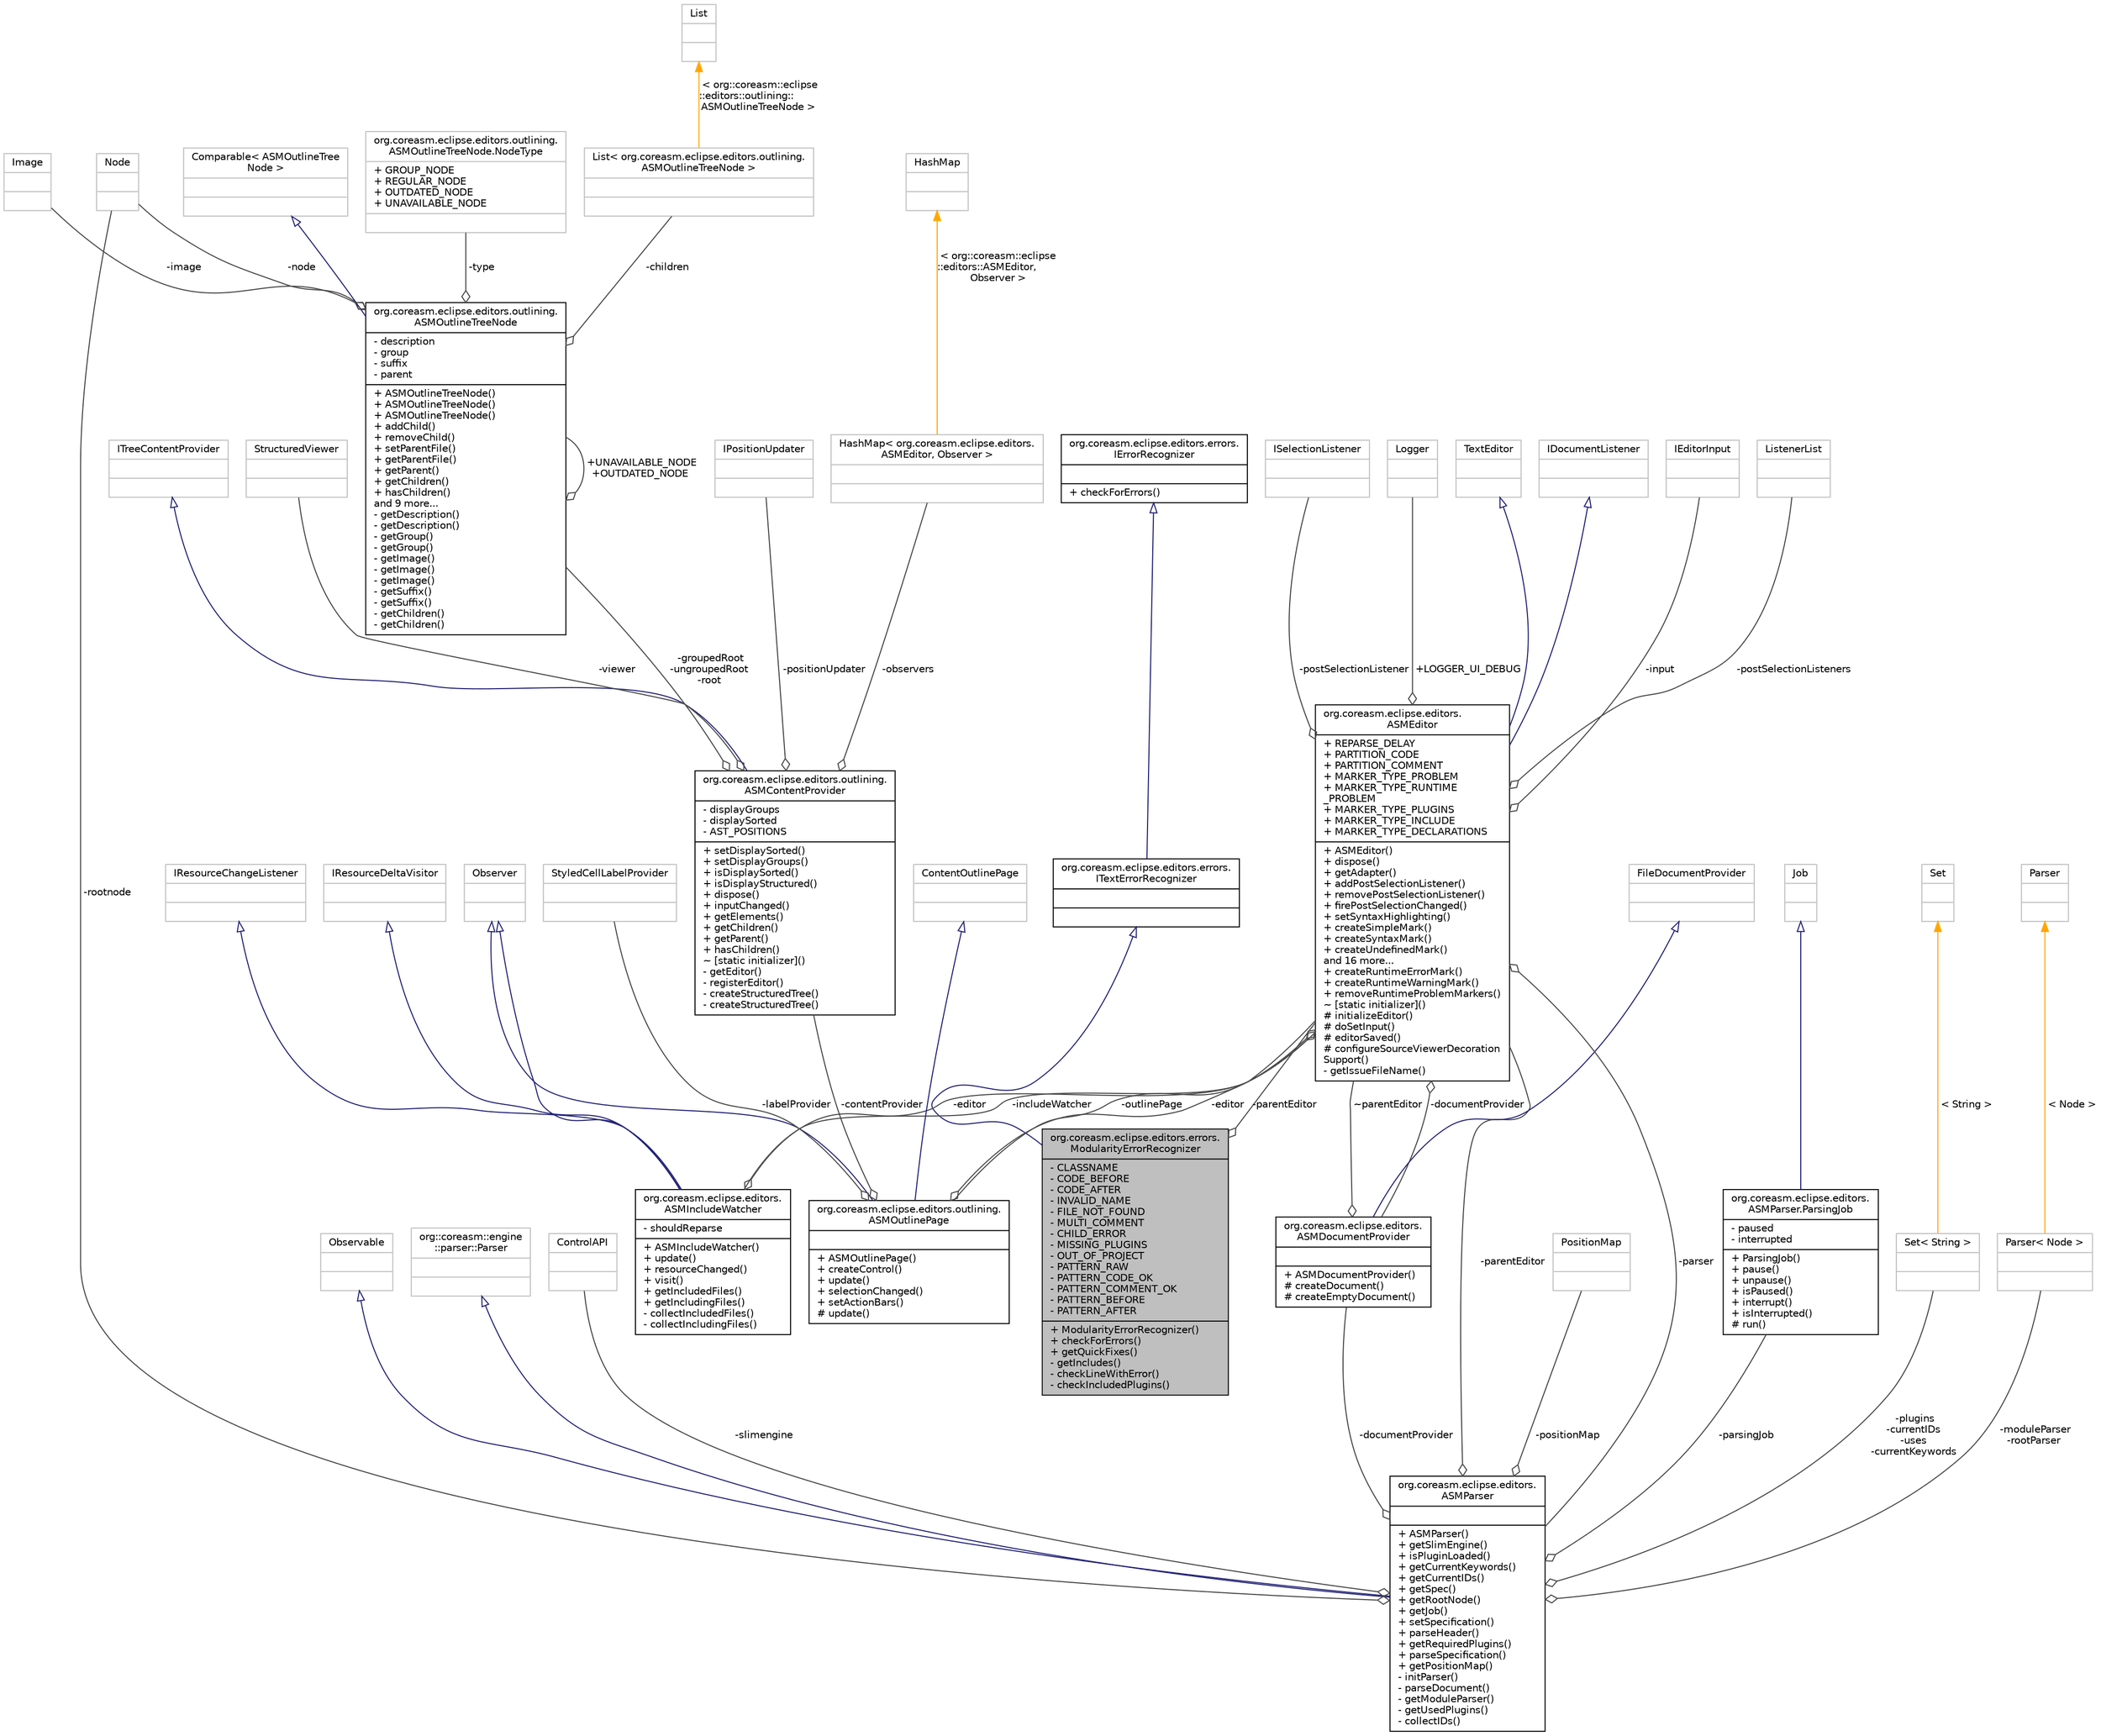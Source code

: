 digraph "org.coreasm.eclipse.editors.errors.ModularityErrorRecognizer"
{
  bgcolor="transparent";
  edge [fontname="Helvetica",fontsize="10",labelfontname="Helvetica",labelfontsize="10"];
  node [fontname="Helvetica",fontsize="10",shape=record];
  Node1 [label="{org.coreasm.eclipse.editors.errors.\lModularityErrorRecognizer\n|- CLASSNAME\l- CODE_BEFORE\l- CODE_AFTER\l- INVALID_NAME\l- FILE_NOT_FOUND\l- MULTI_COMMENT\l- CHILD_ERROR\l- MISSING_PLUGINS\l- OUT_OF_PROJECT\l- PATTERN_RAW\l- PATTERN_CODE_OK\l- PATTERN_COMMENT_OK\l- PATTERN_BEFORE\l- PATTERN_AFTER\l|+ ModularityErrorRecognizer()\l+ checkForErrors()\l+ getQuickFixes()\l- getIncludes()\l- checkLineWithError()\l- checkIncludedPlugins()\l}",height=0.2,width=0.4,color="black", fillcolor="grey75", style="filled" fontcolor="black"];
  Node2 -> Node1 [dir="back",color="midnightblue",fontsize="10",style="solid",arrowtail="onormal",fontname="Helvetica"];
  Node2 [label="{org.coreasm.eclipse.editors.errors.\lITextErrorRecognizer\n||}",height=0.2,width=0.4,color="black",URL="$interfaceorg_1_1coreasm_1_1eclipse_1_1editors_1_1errors_1_1ITextErrorRecognizer.html",tooltip="The ITextErrorRecognizer interface is a marker interface which marks instances of the IErrorRecognize..."];
  Node3 -> Node2 [dir="back",color="midnightblue",fontsize="10",style="solid",arrowtail="onormal",fontname="Helvetica"];
  Node3 [label="{org.coreasm.eclipse.editors.errors.\lIErrorRecognizer\n||+ checkForErrors()\l}",height=0.2,width=0.4,color="black",URL="$interfaceorg_1_1coreasm_1_1eclipse_1_1editors_1_1errors_1_1IErrorRecognizer.html",tooltip="An object implementing IErrorRecognizer is an object which checks an ASMDocument for a certain kind o..."];
  Node4 -> Node1 [color="grey25",fontsize="10",style="solid",label=" -parentEditor" ,arrowhead="odiamond",fontname="Helvetica"];
  Node4 [label="{org.coreasm.eclipse.editors.\lASMEditor\n|+ REPARSE_DELAY\l+ PARTITION_CODE\l+ PARTITION_COMMENT\l+ MARKER_TYPE_PROBLEM\l+ MARKER_TYPE_RUNTIME\l_PROBLEM\l+ MARKER_TYPE_PLUGINS\l+ MARKER_TYPE_INCLUDE\l+ MARKER_TYPE_DECLARATIONS\l|+ ASMEditor()\l+ dispose()\l+ getAdapter()\l+ addPostSelectionListener()\l+ removePostSelectionListener()\l+ firePostSelectionChanged()\l+ setSyntaxHighlighting()\l+ createSimpleMark()\l+ createSyntaxMark()\l+ createUndefinedMark()\land 16 more...\l+ createRuntimeErrorMark()\l+ createRuntimeWarningMark()\l+ removeRuntimeProblemMarkers()\l~ [static initializer]()\l# initializeEditor()\l# doSetInput()\l# editorSaved()\l# configureSourceViewerDecoration\lSupport()\l- getIssueFileName()\l}",height=0.2,width=0.4,color="black",URL="$classorg_1_1coreasm_1_1eclipse_1_1editors_1_1ASMEditor.html",tooltip="The ASMEditor class is the root class of each CoreASM editor which initiates all other classes of the..."];
  Node5 -> Node4 [dir="back",color="midnightblue",fontsize="10",style="solid",arrowtail="onormal",fontname="Helvetica"];
  Node5 [label="{TextEditor\n||}",height=0.2,width=0.4,color="grey75"];
  Node6 -> Node4 [dir="back",color="midnightblue",fontsize="10",style="solid",arrowtail="onormal",fontname="Helvetica"];
  Node6 [label="{IDocumentListener\n||}",height=0.2,width=0.4,color="grey75"];
  Node7 -> Node4 [color="grey25",fontsize="10",style="solid",label=" -input" ,arrowhead="odiamond",fontname="Helvetica"];
  Node7 [label="{IEditorInput\n||}",height=0.2,width=0.4,color="grey75"];
  Node8 -> Node4 [color="grey25",fontsize="10",style="solid",label=" -postSelectionListeners" ,arrowhead="odiamond",fontname="Helvetica"];
  Node8 [label="{ListenerList\n||}",height=0.2,width=0.4,color="grey75"];
  Node9 -> Node4 [color="grey25",fontsize="10",style="solid",label=" -postSelectionListener" ,arrowhead="odiamond",fontname="Helvetica"];
  Node9 [label="{ISelectionListener\n||}",height=0.2,width=0.4,color="grey75"];
  Node10 -> Node4 [color="grey25",fontsize="10",style="solid",label=" -documentProvider" ,arrowhead="odiamond",fontname="Helvetica"];
  Node10 [label="{org.coreasm.eclipse.editors.\lASMDocumentProvider\n||+ ASMDocumentProvider()\l# createDocument()\l# createEmptyDocument()\l}",height=0.2,width=0.4,color="black",URL="$classorg_1_1coreasm_1_1eclipse_1_1editors_1_1ASMDocumentProvider.html",tooltip="This class is a DocumentProvider for ASMDocuments stored as files. "];
  Node11 -> Node10 [dir="back",color="midnightblue",fontsize="10",style="solid",arrowtail="onormal",fontname="Helvetica"];
  Node11 [label="{FileDocumentProvider\n||}",height=0.2,width=0.4,color="grey75"];
  Node4 -> Node10 [color="grey25",fontsize="10",style="solid",label=" ~parentEditor" ,arrowhead="odiamond",fontname="Helvetica"];
  Node12 -> Node4 [color="grey25",fontsize="10",style="solid",label=" +LOGGER_UI_DEBUG" ,arrowhead="odiamond",fontname="Helvetica"];
  Node12 [label="{Logger\n||}",height=0.2,width=0.4,color="grey75"];
  Node13 -> Node4 [color="grey25",fontsize="10",style="solid",label=" -includeWatcher" ,arrowhead="odiamond",fontname="Helvetica"];
  Node13 [label="{org.coreasm.eclipse.editors.\lASMIncludeWatcher\n|- shouldReparse\l|+ ASMIncludeWatcher()\l+ update()\l+ resourceChanged()\l+ visit()\l+ getIncludedFiles()\l+ getIncludingFiles()\l- collectIncludedFiles()\l- collectIncludingFiles()\l}",height=0.2,width=0.4,color="black",URL="$classorg_1_1coreasm_1_1eclipse_1_1editors_1_1ASMIncludeWatcher.html",tooltip="The IncludeWatcher watches included specifications. "];
  Node14 -> Node13 [dir="back",color="midnightblue",fontsize="10",style="solid",arrowtail="onormal",fontname="Helvetica"];
  Node14 [label="{Observer\n||}",height=0.2,width=0.4,color="grey75"];
  Node15 -> Node13 [dir="back",color="midnightblue",fontsize="10",style="solid",arrowtail="onormal",fontname="Helvetica"];
  Node15 [label="{IResourceChangeListener\n||}",height=0.2,width=0.4,color="grey75"];
  Node16 -> Node13 [dir="back",color="midnightblue",fontsize="10",style="solid",arrowtail="onormal",fontname="Helvetica"];
  Node16 [label="{IResourceDeltaVisitor\n||}",height=0.2,width=0.4,color="grey75"];
  Node4 -> Node13 [color="grey25",fontsize="10",style="solid",label=" -editor" ,arrowhead="odiamond",fontname="Helvetica"];
  Node17 -> Node4 [color="grey25",fontsize="10",style="solid",label=" -parser" ,arrowhead="odiamond",fontname="Helvetica"];
  Node17 [label="{org.coreasm.eclipse.editors.\lASMParser\n||+ ASMParser()\l+ getSlimEngine()\l+ isPluginLoaded()\l+ getCurrentKeywords()\l+ getCurrentIDs()\l+ getSpec()\l+ getRootNode()\l+ getJob()\l+ setSpecification()\l+ parseHeader()\l+ getRequiredPlugins()\l+ parseSpecification()\l+ getPositionMap()\l- initParser()\l- parseDocument()\l- getModuleParser()\l- getUsedPlugins()\l- collectIDs()\l}",height=0.2,width=0.4,color="black",URL="$classorg_1_1coreasm_1_1eclipse_1_1editors_1_1ASMParser.html",tooltip="This class organizes the parsing of CoreASM specifications. "];
  Node18 -> Node17 [dir="back",color="midnightblue",fontsize="10",style="solid",arrowtail="onormal",fontname="Helvetica"];
  Node18 [label="{Observable\n||}",height=0.2,width=0.4,color="grey75"];
  Node19 -> Node17 [dir="back",color="midnightblue",fontsize="10",style="solid",arrowtail="onormal",fontname="Helvetica"];
  Node19 [label="{org::coreasm::engine\l::parser::Parser\n||}",height=0.2,width=0.4,color="grey75"];
  Node20 -> Node17 [color="grey25",fontsize="10",style="solid",label=" -slimengine" ,arrowhead="odiamond",fontname="Helvetica"];
  Node20 [label="{ControlAPI\n||}",height=0.2,width=0.4,color="grey75"];
  Node21 -> Node17 [color="grey25",fontsize="10",style="solid",label=" -rootnode" ,arrowhead="odiamond",fontname="Helvetica"];
  Node21 [label="{Node\n||}",height=0.2,width=0.4,color="grey75"];
  Node10 -> Node17 [color="grey25",fontsize="10",style="solid",label=" -documentProvider" ,arrowhead="odiamond",fontname="Helvetica"];
  Node4 -> Node17 [color="grey25",fontsize="10",style="solid",label=" -parentEditor" ,arrowhead="odiamond",fontname="Helvetica"];
  Node22 -> Node17 [color="grey25",fontsize="10",style="solid",label=" -parsingJob" ,arrowhead="odiamond",fontname="Helvetica"];
  Node22 [label="{org.coreasm.eclipse.editors.\lASMParser.ParsingJob\n|- paused\l- interrupted\l|+ ParsingJob()\l+ pause()\l+ unpause()\l+ isPaused()\l+ interrupt()\l+ isInterrupted()\l# run()\l}",height=0.2,width=0.4,color="black",URL="$classorg_1_1coreasm_1_1eclipse_1_1editors_1_1ASMParser_1_1ParsingJob.html",tooltip="This class manages the running of the parser. "];
  Node23 -> Node22 [dir="back",color="midnightblue",fontsize="10",style="solid",arrowtail="onormal",fontname="Helvetica"];
  Node23 [label="{Job\n||}",height=0.2,width=0.4,color="grey75"];
  Node24 -> Node17 [color="grey25",fontsize="10",style="solid",label=" -plugins\n-currentIDs\n-uses\n-currentKeywords" ,arrowhead="odiamond",fontname="Helvetica"];
  Node24 [label="{Set\< String \>\n||}",height=0.2,width=0.4,color="grey75"];
  Node25 -> Node24 [dir="back",color="orange",fontsize="10",style="solid",label=" \< String \>" ,fontname="Helvetica"];
  Node25 [label="{Set\n||}",height=0.2,width=0.4,color="grey75"];
  Node26 -> Node17 [color="grey25",fontsize="10",style="solid",label=" -positionMap" ,arrowhead="odiamond",fontname="Helvetica"];
  Node26 [label="{PositionMap\n||}",height=0.2,width=0.4,color="grey75"];
  Node27 -> Node17 [color="grey25",fontsize="10",style="solid",label=" -moduleParser\n-rootParser" ,arrowhead="odiamond",fontname="Helvetica"];
  Node27 [label="{Parser\< Node \>\n||}",height=0.2,width=0.4,color="grey75"];
  Node28 -> Node27 [dir="back",color="orange",fontsize="10",style="solid",label=" \< Node \>" ,fontname="Helvetica"];
  Node28 [label="{Parser\n||}",height=0.2,width=0.4,color="grey75"];
  Node29 -> Node4 [color="grey25",fontsize="10",style="solid",label=" -outlinePage" ,arrowhead="odiamond",fontname="Helvetica"];
  Node29 [label="{org.coreasm.eclipse.editors.outlining.\lASMOutlinePage\n||+ ASMOutlinePage()\l+ createControl()\l+ update()\l+ selectionChanged()\l+ setActionBars()\l# update()\l}",height=0.2,width=0.4,color="black",URL="$classorg_1_1coreasm_1_1eclipse_1_1editors_1_1outlining_1_1ASMOutlinePage.html"];
  Node30 -> Node29 [dir="back",color="midnightblue",fontsize="10",style="solid",arrowtail="onormal",fontname="Helvetica"];
  Node30 [label="{ContentOutlinePage\n||}",height=0.2,width=0.4,color="grey75"];
  Node14 -> Node29 [dir="back",color="midnightblue",fontsize="10",style="solid",arrowtail="onormal",fontname="Helvetica"];
  Node4 -> Node29 [color="grey25",fontsize="10",style="solid",label=" -editor" ,arrowhead="odiamond",fontname="Helvetica"];
  Node31 -> Node29 [color="grey25",fontsize="10",style="solid",label=" -contentProvider" ,arrowhead="odiamond",fontname="Helvetica"];
  Node31 [label="{org.coreasm.eclipse.editors.outlining.\lASMContentProvider\n|- displayGroups\l- displaySorted\l- AST_POSITIONS\l|+ setDisplaySorted()\l+ setDisplayGroups()\l+ isDisplaySorted()\l+ isDisplayStructured()\l+ dispose()\l+ inputChanged()\l+ getElements()\l+ getChildren()\l+ getParent()\l+ hasChildren()\l~ [static initializer]()\l- getEditor()\l- registerEditor()\l- createStructuredTree()\l- createStructuredTree()\l}",height=0.2,width=0.4,color="black",URL="$classorg_1_1coreasm_1_1eclipse_1_1editors_1_1outlining_1_1ASMContentProvider.html"];
  Node32 -> Node31 [dir="back",color="midnightblue",fontsize="10",style="solid",arrowtail="onormal",fontname="Helvetica"];
  Node32 [label="{ITreeContentProvider\n||}",height=0.2,width=0.4,color="grey75"];
  Node33 -> Node31 [color="grey25",fontsize="10",style="solid",label=" -viewer" ,arrowhead="odiamond",fontname="Helvetica"];
  Node33 [label="{StructuredViewer\n||}",height=0.2,width=0.4,color="grey75"];
  Node34 -> Node31 [color="grey25",fontsize="10",style="solid",label=" -observers" ,arrowhead="odiamond",fontname="Helvetica"];
  Node34 [label="{HashMap\< org.coreasm.eclipse.editors.\lASMEditor, Observer \>\n||}",height=0.2,width=0.4,color="grey75"];
  Node35 -> Node34 [dir="back",color="orange",fontsize="10",style="solid",label=" \< org::coreasm::eclipse\l::editors::ASMEditor,\l Observer \>" ,fontname="Helvetica"];
  Node35 [label="{HashMap\n||}",height=0.2,width=0.4,color="grey75"];
  Node36 -> Node31 [color="grey25",fontsize="10",style="solid",label=" -groupedRoot\n-ungroupedRoot\n-root" ,arrowhead="odiamond",fontname="Helvetica"];
  Node36 [label="{org.coreasm.eclipse.editors.outlining.\lASMOutlineTreeNode\n|- description\l- group\l- suffix\l- parent\l|+ ASMOutlineTreeNode()\l+ ASMOutlineTreeNode()\l+ ASMOutlineTreeNode()\l+ addChild()\l+ removeChild()\l+ setParentFile()\l+ getParentFile()\l+ getParent()\l+ getChildren()\l+ hasChildren()\land 9 more...\l- getDescription()\l- getDescription()\l- getGroup()\l- getGroup()\l- getImage()\l- getImage()\l- getImage()\l- getSuffix()\l- getSuffix()\l- getChildren()\l- getChildren()\l}",height=0.2,width=0.4,color="black",URL="$classorg_1_1coreasm_1_1eclipse_1_1editors_1_1outlining_1_1ASMOutlineTreeNode.html"];
  Node37 -> Node36 [dir="back",color="midnightblue",fontsize="10",style="solid",arrowtail="onormal",fontname="Helvetica"];
  Node37 [label="{Comparable\< ASMOutlineTree\lNode \>\n||}",height=0.2,width=0.4,color="grey75"];
  Node38 -> Node36 [color="grey25",fontsize="10",style="solid",label=" -type" ,arrowhead="odiamond",fontname="Helvetica"];
  Node38 [label="{org.coreasm.eclipse.editors.outlining.\lASMOutlineTreeNode.NodeType\n|+ GROUP_NODE\l+ REGULAR_NODE\l+ OUTDATED_NODE\l+ UNAVAILABLE_NODE\l|}",height=0.2,width=0.4,color="grey75"];
  Node21 -> Node36 [color="grey25",fontsize="10",style="solid",label=" -node" ,arrowhead="odiamond",fontname="Helvetica"];
  Node36 -> Node36 [color="grey25",fontsize="10",style="solid",label=" +UNAVAILABLE_NODE\n+OUTDATED_NODE" ,arrowhead="odiamond",fontname="Helvetica"];
  Node39 -> Node36 [color="grey25",fontsize="10",style="solid",label=" -children" ,arrowhead="odiamond",fontname="Helvetica"];
  Node39 [label="{List\< org.coreasm.eclipse.editors.outlining.\lASMOutlineTreeNode \>\n||}",height=0.2,width=0.4,color="grey75"];
  Node40 -> Node39 [dir="back",color="orange",fontsize="10",style="solid",label=" \< org::coreasm::eclipse\l::editors::outlining::\lASMOutlineTreeNode \>" ,fontname="Helvetica"];
  Node40 [label="{List\n||}",height=0.2,width=0.4,color="grey75"];
  Node41 -> Node36 [color="grey25",fontsize="10",style="solid",label=" -image" ,arrowhead="odiamond",fontname="Helvetica"];
  Node41 [label="{Image\n||}",height=0.2,width=0.4,color="grey75"];
  Node42 -> Node31 [color="grey25",fontsize="10",style="solid",label=" -positionUpdater" ,arrowhead="odiamond",fontname="Helvetica"];
  Node42 [label="{IPositionUpdater\n||}",height=0.2,width=0.4,color="grey75"];
  Node43 -> Node29 [color="grey25",fontsize="10",style="solid",label=" -labelProvider" ,arrowhead="odiamond",fontname="Helvetica"];
  Node43 [label="{StyledCellLabelProvider\n||}",height=0.2,width=0.4,color="grey75"];
}
